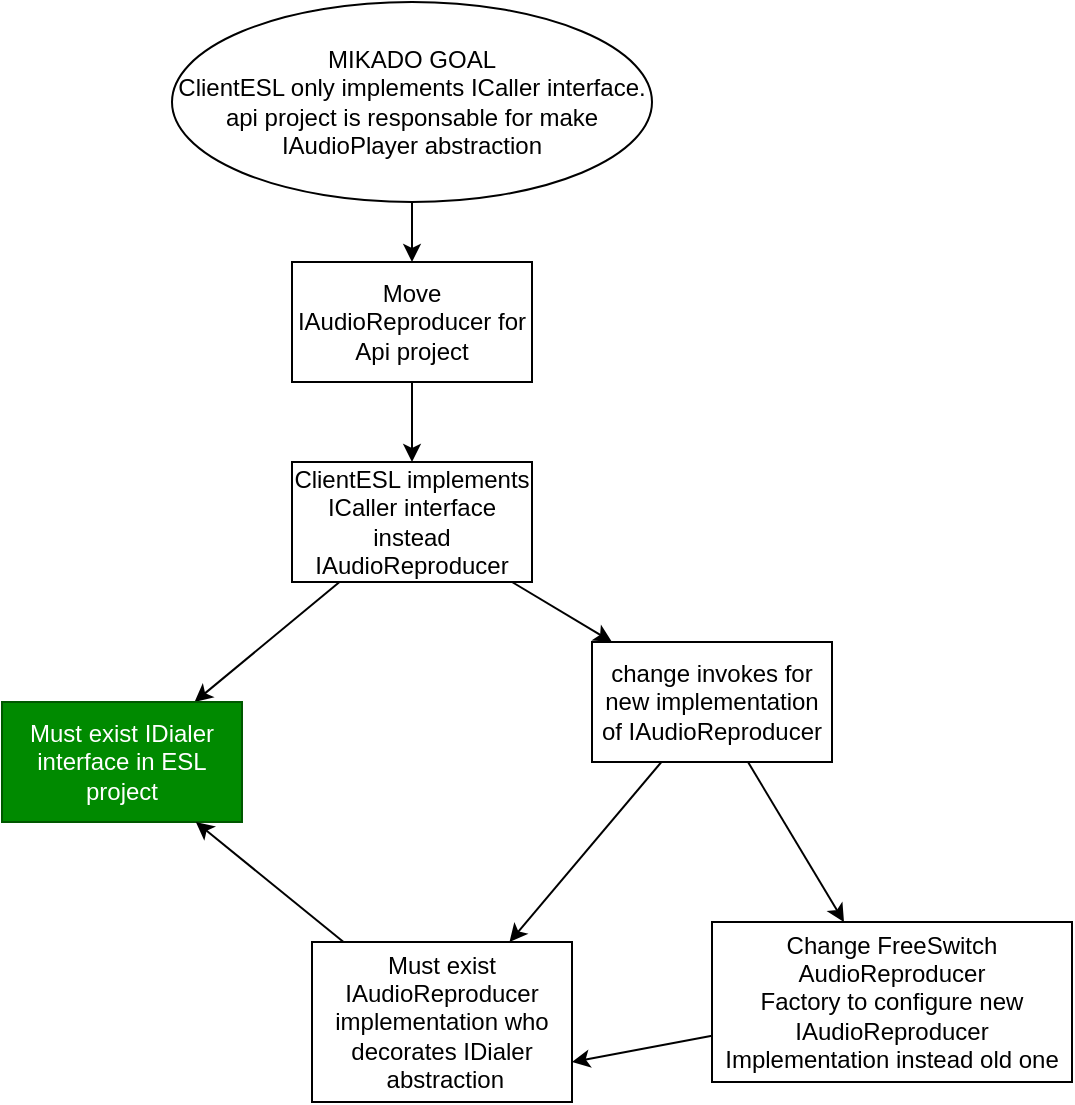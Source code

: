 <mxfile>
    <diagram id="C-UyLo08sF8f4sKAR96N" name="Page-1">
        <mxGraphModel dx="518" dy="799" grid="1" gridSize="10" guides="1" tooltips="1" connect="1" arrows="1" fold="1" page="1" pageScale="1" pageWidth="850" pageHeight="1100" math="0" shadow="0">
            <root>
                <mxCell id="0"/>
                <mxCell id="1" parent="0"/>
                <mxCell id="13" value="" style="edgeStyle=none;html=1;" edge="1" parent="1" source="3" target="12">
                    <mxGeometry relative="1" as="geometry"/>
                </mxCell>
                <mxCell id="3" value="MIKADO GOAL&lt;br&gt;ClientESL only implements ICaller interface. api project is responsable for make IAudioPlayer abstraction&lt;br&gt;" style="ellipse;whiteSpace=wrap;html=1;" parent="1" vertex="1">
                    <mxGeometry x="390" y="170" width="240" height="100" as="geometry"/>
                </mxCell>
                <mxCell id="9" value="" style="edgeStyle=none;html=1;" parent="1" source="4" target="10" edge="1">
                    <mxGeometry relative="1" as="geometry">
                        <mxPoint x="380" y="471.053" as="targetPoint"/>
                    </mxGeometry>
                </mxCell>
                <mxCell id="16" value="" style="edgeStyle=none;html=1;" edge="1" parent="1" source="4" target="15">
                    <mxGeometry relative="1" as="geometry"/>
                </mxCell>
                <mxCell id="4" value="ClientESL implements ICaller interface instead IAudioReproducer" style="whiteSpace=wrap;html=1;" parent="1" vertex="1">
                    <mxGeometry x="450" y="400" width="120" height="60" as="geometry"/>
                </mxCell>
                <mxCell id="10" value="Must exist IDialer interface in ESL project" style="whiteSpace=wrap;html=1;fillColor=#008a00;fontColor=#ffffff;strokeColor=#005700;" parent="1" vertex="1">
                    <mxGeometry x="305" y="520" width="120" height="60" as="geometry"/>
                </mxCell>
                <mxCell id="14" style="edgeStyle=none;html=1;" edge="1" parent="1" source="12" target="4">
                    <mxGeometry relative="1" as="geometry"/>
                </mxCell>
                <mxCell id="12" value="Move IAudioReproducer for Api project" style="whiteSpace=wrap;html=1;" vertex="1" parent="1">
                    <mxGeometry x="450" y="300" width="120" height="60" as="geometry"/>
                </mxCell>
                <mxCell id="18" value="" style="edgeStyle=none;html=1;" edge="1" parent="1" source="15" target="17">
                    <mxGeometry relative="1" as="geometry"/>
                </mxCell>
                <mxCell id="23" value="" style="edgeStyle=none;html=1;" edge="1" parent="1" source="15" target="22">
                    <mxGeometry relative="1" as="geometry"/>
                </mxCell>
                <mxCell id="15" value="change invokes for new implementation of IAudioReproducer" style="whiteSpace=wrap;html=1;" vertex="1" parent="1">
                    <mxGeometry x="600" y="490" width="120" height="60" as="geometry"/>
                </mxCell>
                <mxCell id="19" style="edgeStyle=none;html=1;" edge="1" parent="1" source="17" target="10">
                    <mxGeometry relative="1" as="geometry"/>
                </mxCell>
                <mxCell id="17" value="Must exist IAudioReproducer implementation who decorates IDialer&lt;br&gt;&amp;nbsp;abstraction" style="whiteSpace=wrap;html=1;" vertex="1" parent="1">
                    <mxGeometry x="460" y="640" width="130" height="80" as="geometry"/>
                </mxCell>
                <mxCell id="24" style="edgeStyle=none;html=1;entryX=1;entryY=0.75;entryDx=0;entryDy=0;" edge="1" parent="1" source="22" target="17">
                    <mxGeometry relative="1" as="geometry"/>
                </mxCell>
                <mxCell id="22" value="Change FreeSwitch AudioReproducer&lt;br&gt;Factory to configure new IAudioReproducer Implementation instead old one" style="whiteSpace=wrap;html=1;" vertex="1" parent="1">
                    <mxGeometry x="660" y="630" width="180" height="80" as="geometry"/>
                </mxCell>
            </root>
        </mxGraphModel>
    </diagram>
</mxfile>